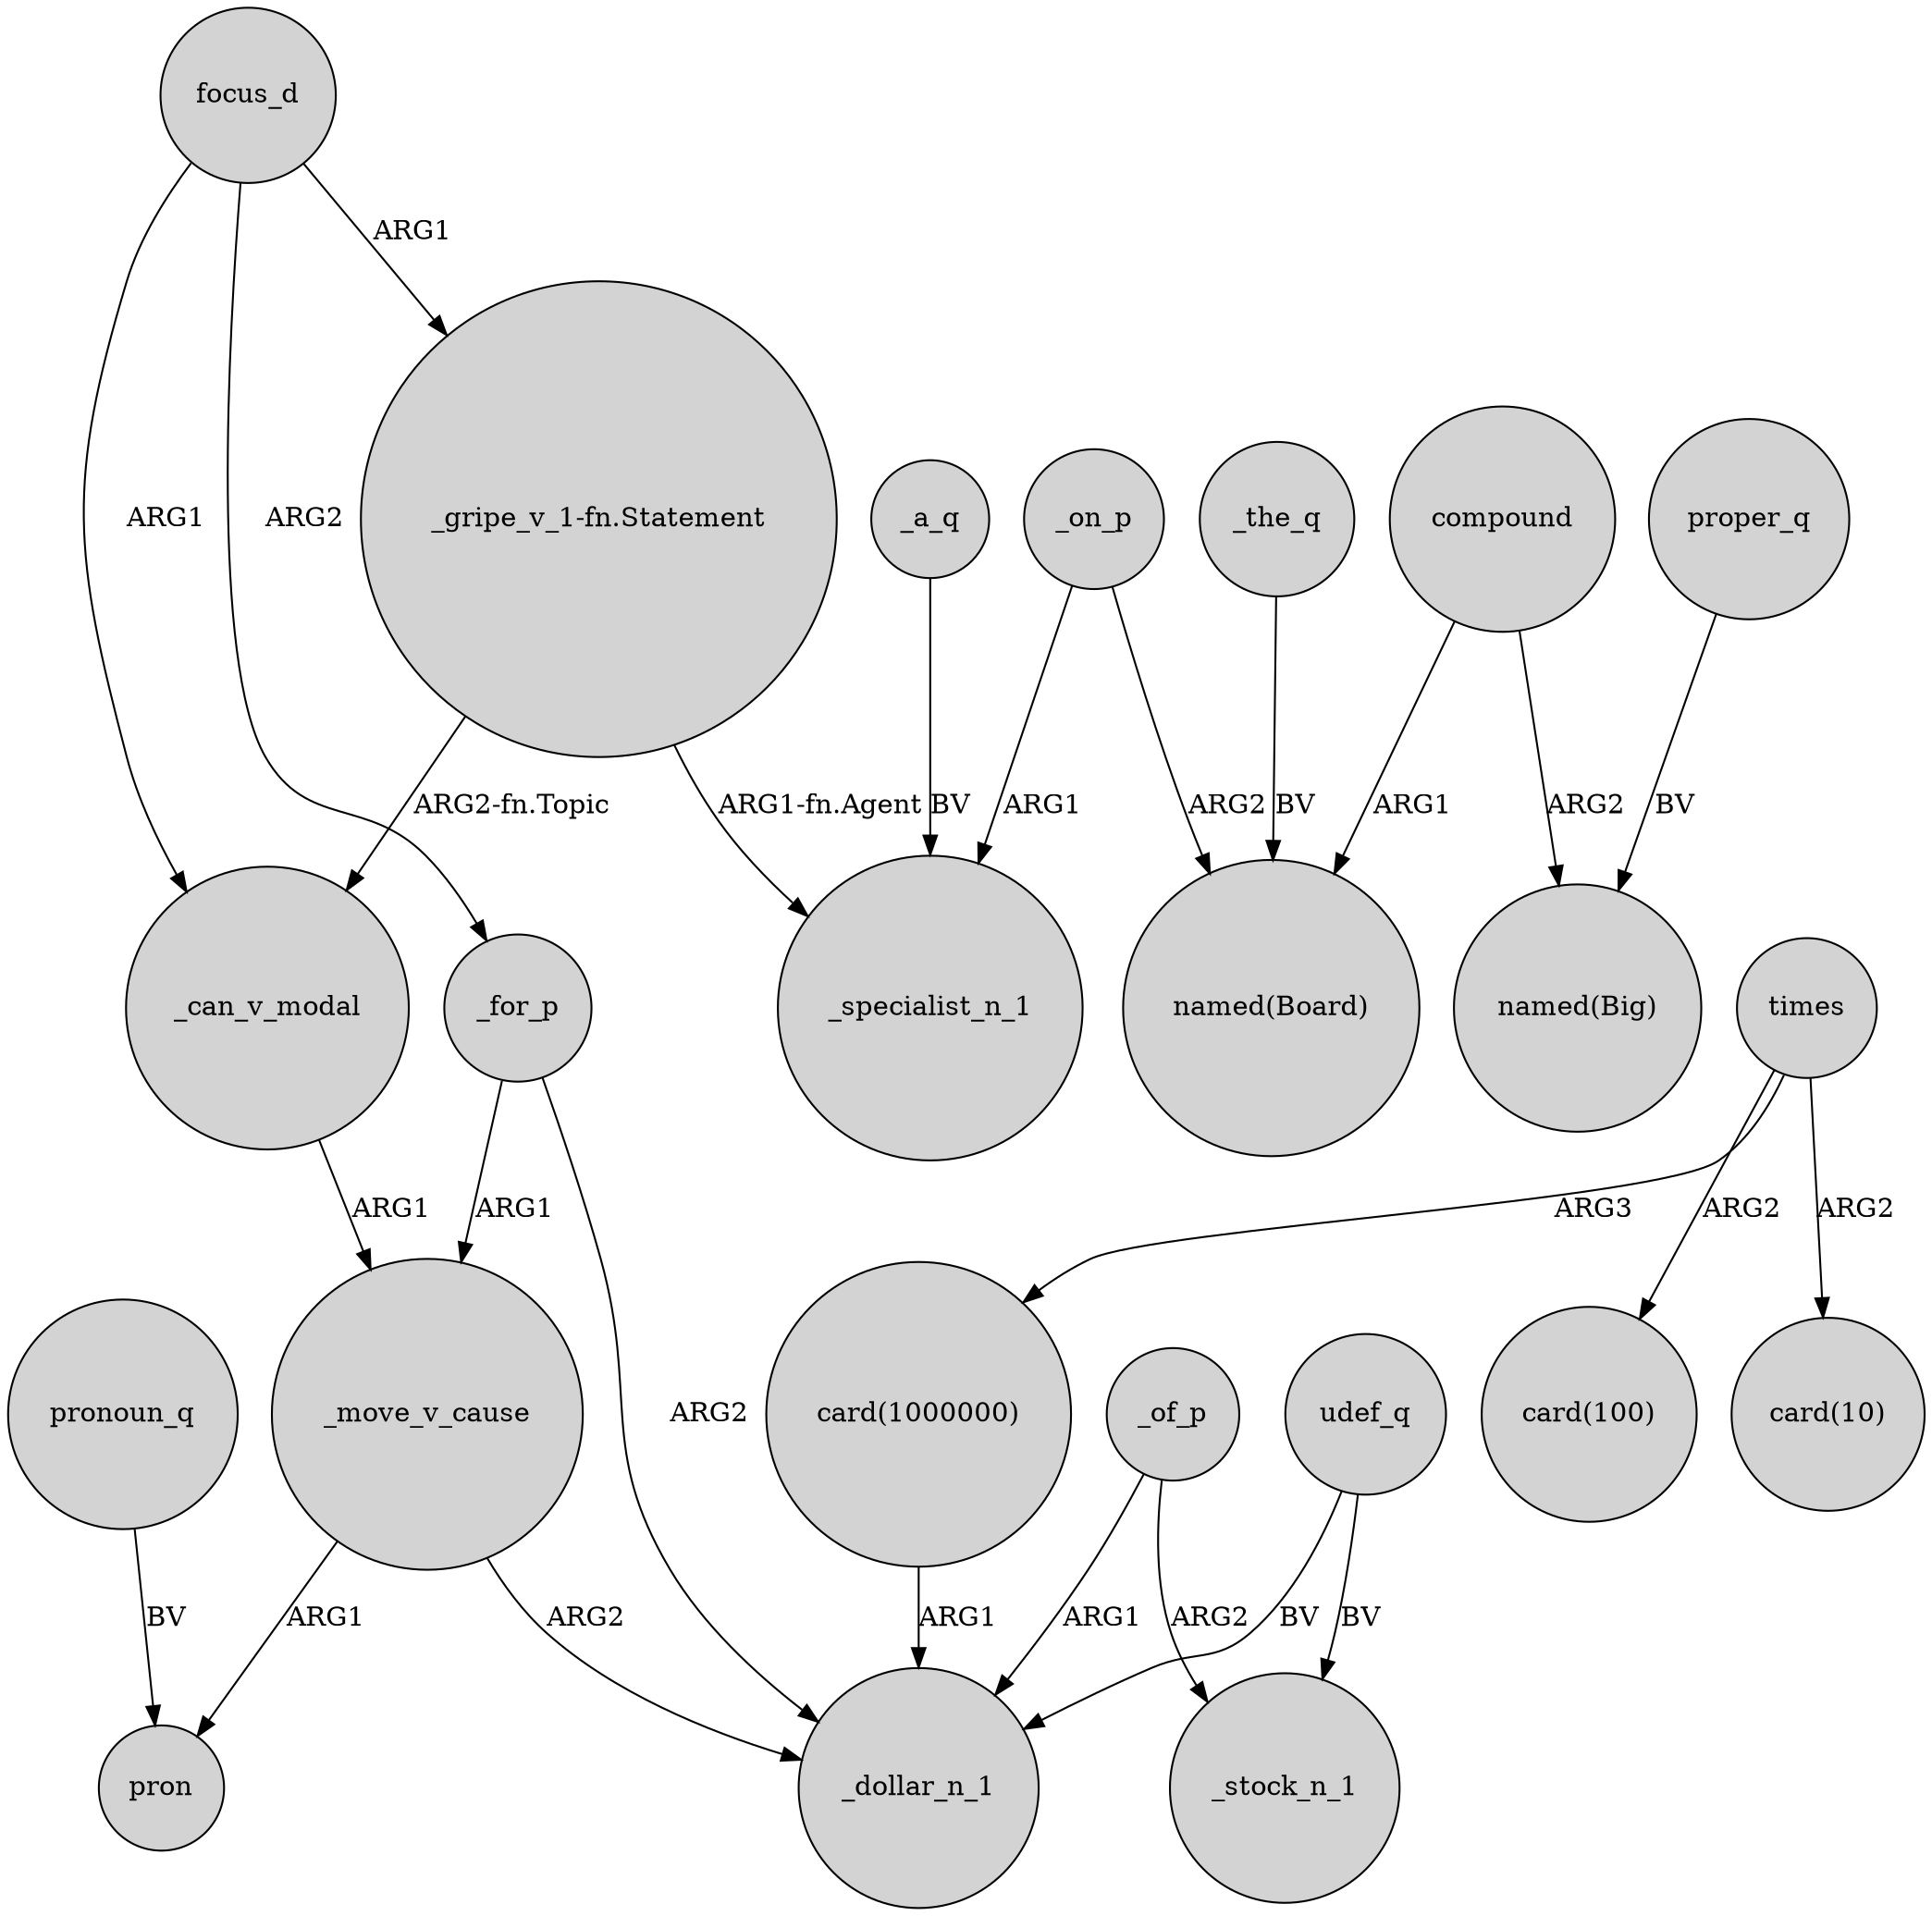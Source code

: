 digraph {
	node [shape=circle style=filled]
	"card(1000000)" -> _dollar_n_1 [label=ARG1]
	_the_q -> "named(Board)" [label=BV]
	times -> "card(100)" [label=ARG2]
	_for_p -> _dollar_n_1 [label=ARG2]
	_of_p -> _dollar_n_1 [label=ARG1]
	_move_v_cause -> pron [label=ARG1]
	_move_v_cause -> _dollar_n_1 [label=ARG2]
	_on_p -> _specialist_n_1 [label=ARG1]
	focus_d -> _for_p [label=ARG2]
	proper_q -> "named(Big)" [label=BV]
	pronoun_q -> pron [label=BV]
	compound -> "named(Board)" [label=ARG1]
	udef_q -> _stock_n_1 [label=BV]
	"_gripe_v_1-fn.Statement" -> _specialist_n_1 [label="ARG1-fn.Agent"]
	times -> "card(1000000)" [label=ARG3]
	_for_p -> _move_v_cause [label=ARG1]
	_on_p -> "named(Board)" [label=ARG2]
	times -> "card(10)" [label=ARG2]
	"_gripe_v_1-fn.Statement" -> _can_v_modal [label="ARG2-fn.Topic"]
	_can_v_modal -> _move_v_cause [label=ARG1]
	_of_p -> _stock_n_1 [label=ARG2]
	focus_d -> "_gripe_v_1-fn.Statement" [label=ARG1]
	focus_d -> _can_v_modal [label=ARG1]
	compound -> "named(Big)" [label=ARG2]
	udef_q -> _dollar_n_1 [label=BV]
	_a_q -> _specialist_n_1 [label=BV]
}
